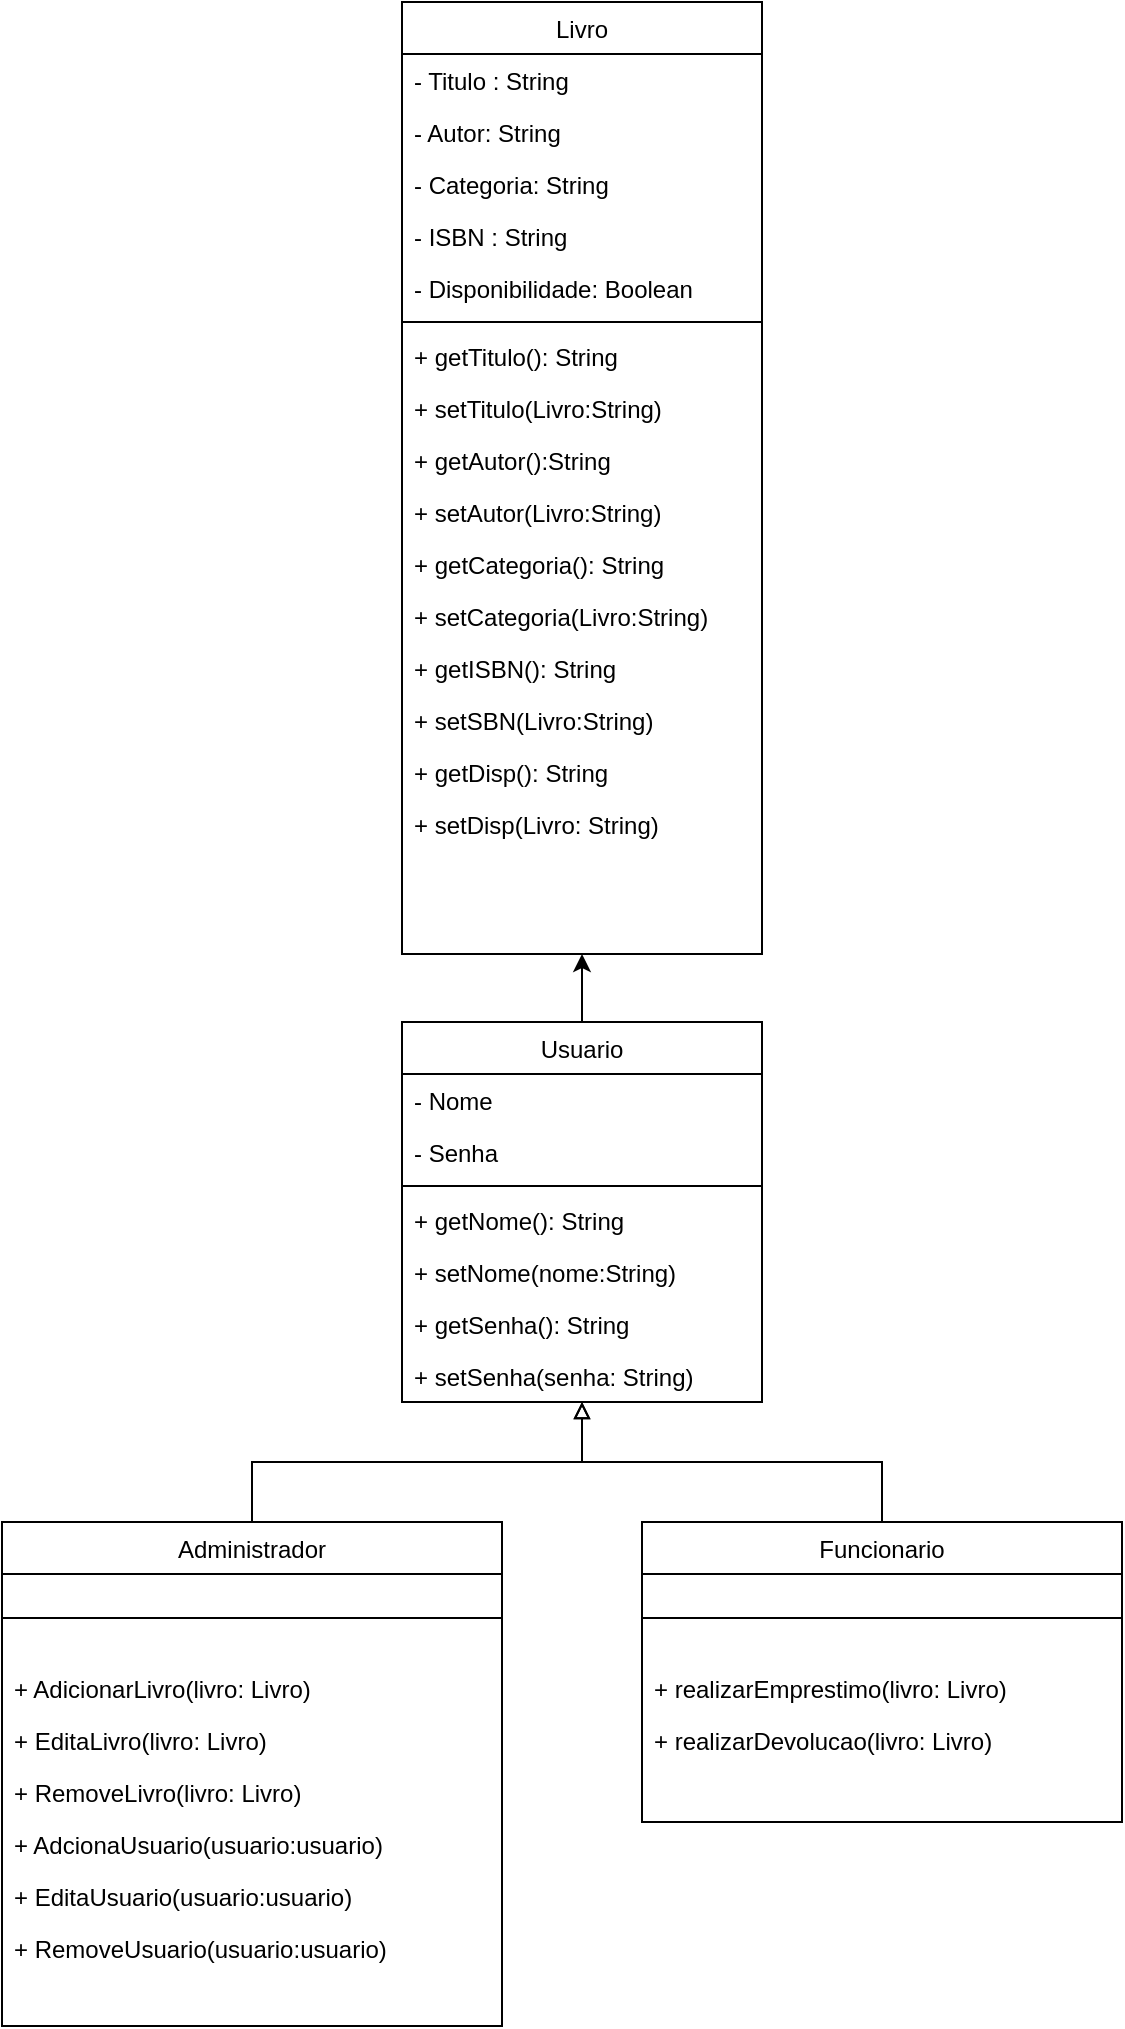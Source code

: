<mxfile version="24.0.3" type="device">
  <diagram id="C5RBs43oDa-KdzZeNtuy" name="Page-1">
    <mxGraphModel dx="880" dy="462" grid="1" gridSize="10" guides="1" tooltips="1" connect="1" arrows="1" fold="1" page="1" pageScale="1" pageWidth="827" pageHeight="1169" math="0" shadow="0">
      <root>
        <mxCell id="WIyWlLk6GJQsqaUBKTNV-0" />
        <mxCell id="WIyWlLk6GJQsqaUBKTNV-1" parent="WIyWlLk6GJQsqaUBKTNV-0" />
        <mxCell id="_ds2Ed_A-K4N8Loi3tq4-5" style="edgeStyle=orthogonalEdgeStyle;rounded=0;orthogonalLoop=1;jettySize=auto;html=1;entryX=0.5;entryY=1;entryDx=0;entryDy=0;endArrow=classic;endFill=1;" edge="1" parent="WIyWlLk6GJQsqaUBKTNV-1" source="zkfFHV4jXpPFQw0GAbJ--6" target="WKV28ZZvLOuYmY-5bXCy-33">
          <mxGeometry relative="1" as="geometry" />
        </mxCell>
        <mxCell id="zkfFHV4jXpPFQw0GAbJ--6" value="Usuario" style="swimlane;fontStyle=0;align=center;verticalAlign=top;childLayout=stackLayout;horizontal=1;startSize=26;horizontalStack=0;resizeParent=1;resizeLast=0;collapsible=1;marginBottom=0;rounded=0;shadow=0;strokeWidth=1;" parent="WIyWlLk6GJQsqaUBKTNV-1" vertex="1">
          <mxGeometry x="280" y="550" width="180" height="190" as="geometry">
            <mxRectangle x="130" y="380" width="160" height="26" as="alternateBounds" />
          </mxGeometry>
        </mxCell>
        <mxCell id="WKV28ZZvLOuYmY-5bXCy-5" value="- Nome" style="text;align=left;verticalAlign=top;spacingLeft=4;spacingRight=4;overflow=hidden;rotatable=0;points=[[0,0.5],[1,0.5]];portConstraint=eastwest;rounded=0;shadow=0;html=0;" parent="zkfFHV4jXpPFQw0GAbJ--6" vertex="1">
          <mxGeometry y="26" width="180" height="26" as="geometry" />
        </mxCell>
        <mxCell id="zkfFHV4jXpPFQw0GAbJ--8" value="- Senha" style="text;align=left;verticalAlign=top;spacingLeft=4;spacingRight=4;overflow=hidden;rotatable=0;points=[[0,0.5],[1,0.5]];portConstraint=eastwest;rounded=0;shadow=0;html=0;" parent="zkfFHV4jXpPFQw0GAbJ--6" vertex="1">
          <mxGeometry y="52" width="180" height="26" as="geometry" />
        </mxCell>
        <mxCell id="zkfFHV4jXpPFQw0GAbJ--9" value="" style="line;html=1;strokeWidth=1;align=left;verticalAlign=middle;spacingTop=-1;spacingLeft=3;spacingRight=3;rotatable=0;labelPosition=right;points=[];portConstraint=eastwest;" parent="zkfFHV4jXpPFQw0GAbJ--6" vertex="1">
          <mxGeometry y="78" width="180" height="8" as="geometry" />
        </mxCell>
        <mxCell id="zkfFHV4jXpPFQw0GAbJ--10" value="+ getNome(): String" style="text;align=left;verticalAlign=top;spacingLeft=4;spacingRight=4;overflow=hidden;rotatable=0;points=[[0,0.5],[1,0.5]];portConstraint=eastwest;fontStyle=0" parent="zkfFHV4jXpPFQw0GAbJ--6" vertex="1">
          <mxGeometry y="86" width="180" height="26" as="geometry" />
        </mxCell>
        <mxCell id="zkfFHV4jXpPFQw0GAbJ--11" value="+ setNome(nome:String)" style="text;align=left;verticalAlign=top;spacingLeft=4;spacingRight=4;overflow=hidden;rotatable=0;points=[[0,0.5],[1,0.5]];portConstraint=eastwest;" parent="zkfFHV4jXpPFQw0GAbJ--6" vertex="1">
          <mxGeometry y="112" width="180" height="26" as="geometry" />
        </mxCell>
        <mxCell id="WKV28ZZvLOuYmY-5bXCy-6" value="+ getSenha(): String&#xa;" style="text;align=left;verticalAlign=top;spacingLeft=4;spacingRight=4;overflow=hidden;rotatable=0;points=[[0,0.5],[1,0.5]];portConstraint=eastwest;" parent="zkfFHV4jXpPFQw0GAbJ--6" vertex="1">
          <mxGeometry y="138" width="180" height="26" as="geometry" />
        </mxCell>
        <mxCell id="WKV28ZZvLOuYmY-5bXCy-7" value="+ setSenha(senha: String)" style="text;align=left;verticalAlign=top;spacingLeft=4;spacingRight=4;overflow=hidden;rotatable=0;points=[[0,0.5],[1,0.5]];portConstraint=eastwest;" parent="zkfFHV4jXpPFQw0GAbJ--6" vertex="1">
          <mxGeometry y="164" width="180" height="26" as="geometry" />
        </mxCell>
        <mxCell id="_ds2Ed_A-K4N8Loi3tq4-3" style="edgeStyle=orthogonalEdgeStyle;rounded=0;orthogonalLoop=1;jettySize=auto;html=1;exitX=0.5;exitY=0;exitDx=0;exitDy=0;endArrow=block;endFill=0;" edge="1" parent="WIyWlLk6GJQsqaUBKTNV-1" source="WKV28ZZvLOuYmY-5bXCy-9" target="zkfFHV4jXpPFQw0GAbJ--6">
          <mxGeometry relative="1" as="geometry" />
        </mxCell>
        <mxCell id="WKV28ZZvLOuYmY-5bXCy-9" value="Administrador" style="swimlane;fontStyle=0;align=center;verticalAlign=top;childLayout=stackLayout;horizontal=1;startSize=26;horizontalStack=0;resizeParent=1;resizeLast=0;collapsible=1;marginBottom=0;rounded=0;shadow=0;strokeWidth=1;" parent="WIyWlLk6GJQsqaUBKTNV-1" vertex="1">
          <mxGeometry x="80" y="800" width="250" height="252" as="geometry">
            <mxRectangle x="130" y="380" width="160" height="26" as="alternateBounds" />
          </mxGeometry>
        </mxCell>
        <mxCell id="WKV28ZZvLOuYmY-5bXCy-12" value="" style="line;html=1;strokeWidth=1;align=left;verticalAlign=middle;spacingTop=-1;spacingLeft=3;spacingRight=3;rotatable=0;labelPosition=right;points=[];portConstraint=eastwest;" parent="WKV28ZZvLOuYmY-5bXCy-9" vertex="1">
          <mxGeometry y="26" width="250" height="44" as="geometry" />
        </mxCell>
        <mxCell id="WKV28ZZvLOuYmY-5bXCy-13" value="+ AdicionarLivro(livro: Livro)" style="text;align=left;verticalAlign=top;spacingLeft=4;spacingRight=4;overflow=hidden;rotatable=0;points=[[0,0.5],[1,0.5]];portConstraint=eastwest;fontStyle=0" parent="WKV28ZZvLOuYmY-5bXCy-9" vertex="1">
          <mxGeometry y="70" width="250" height="26" as="geometry" />
        </mxCell>
        <mxCell id="WKV28ZZvLOuYmY-5bXCy-14" value="+ EditaLivro(livro: Livro)" style="text;align=left;verticalAlign=top;spacingLeft=4;spacingRight=4;overflow=hidden;rotatable=0;points=[[0,0.5],[1,0.5]];portConstraint=eastwest;" parent="WKV28ZZvLOuYmY-5bXCy-9" vertex="1">
          <mxGeometry y="96" width="250" height="26" as="geometry" />
        </mxCell>
        <mxCell id="WKV28ZZvLOuYmY-5bXCy-15" value="+ RemoveLivro(livro: Livro)" style="text;align=left;verticalAlign=top;spacingLeft=4;spacingRight=4;overflow=hidden;rotatable=0;points=[[0,0.5],[1,0.5]];portConstraint=eastwest;" parent="WKV28ZZvLOuYmY-5bXCy-9" vertex="1">
          <mxGeometry y="122" width="250" height="26" as="geometry" />
        </mxCell>
        <mxCell id="WKV28ZZvLOuYmY-5bXCy-16" value="+ AdcionaUsuario(usuario:usuario)" style="text;align=left;verticalAlign=top;spacingLeft=4;spacingRight=4;overflow=hidden;rotatable=0;points=[[0,0.5],[1,0.5]];portConstraint=eastwest;" parent="WKV28ZZvLOuYmY-5bXCy-9" vertex="1">
          <mxGeometry y="148" width="250" height="26" as="geometry" />
        </mxCell>
        <mxCell id="WKV28ZZvLOuYmY-5bXCy-18" value="+ EditaUsuario(usuario:usuario)" style="text;align=left;verticalAlign=top;spacingLeft=4;spacingRight=4;overflow=hidden;rotatable=0;points=[[0,0.5],[1,0.5]];portConstraint=eastwest;" parent="WKV28ZZvLOuYmY-5bXCy-9" vertex="1">
          <mxGeometry y="174" width="250" height="26" as="geometry" />
        </mxCell>
        <mxCell id="WKV28ZZvLOuYmY-5bXCy-19" value="+ RemoveUsuario(usuario:usuario)" style="text;align=left;verticalAlign=top;spacingLeft=4;spacingRight=4;overflow=hidden;rotatable=0;points=[[0,0.5],[1,0.5]];portConstraint=eastwest;" parent="WKV28ZZvLOuYmY-5bXCy-9" vertex="1">
          <mxGeometry y="200" width="250" height="26" as="geometry" />
        </mxCell>
        <mxCell id="_ds2Ed_A-K4N8Loi3tq4-4" style="edgeStyle=orthogonalEdgeStyle;rounded=0;orthogonalLoop=1;jettySize=auto;html=1;endArrow=block;endFill=0;" edge="1" parent="WIyWlLk6GJQsqaUBKTNV-1" source="WKV28ZZvLOuYmY-5bXCy-22" target="zkfFHV4jXpPFQw0GAbJ--6">
          <mxGeometry relative="1" as="geometry" />
        </mxCell>
        <mxCell id="WKV28ZZvLOuYmY-5bXCy-22" value="Funcionario" style="swimlane;fontStyle=0;align=center;verticalAlign=top;childLayout=stackLayout;horizontal=1;startSize=26;horizontalStack=0;resizeParent=1;resizeLast=0;collapsible=1;marginBottom=0;rounded=0;shadow=0;strokeWidth=1;" parent="WIyWlLk6GJQsqaUBKTNV-1" vertex="1">
          <mxGeometry x="400" y="800" width="240" height="150" as="geometry">
            <mxRectangle x="130" y="380" width="160" height="26" as="alternateBounds" />
          </mxGeometry>
        </mxCell>
        <mxCell id="WKV28ZZvLOuYmY-5bXCy-25" value="" style="line;html=1;strokeWidth=1;align=left;verticalAlign=middle;spacingTop=-1;spacingLeft=3;spacingRight=3;rotatable=0;labelPosition=right;points=[];portConstraint=eastwest;" parent="WKV28ZZvLOuYmY-5bXCy-22" vertex="1">
          <mxGeometry y="26" width="240" height="44" as="geometry" />
        </mxCell>
        <mxCell id="WKV28ZZvLOuYmY-5bXCy-26" value="+ realizarEmprestimo(livro: Livro)" style="text;align=left;verticalAlign=top;spacingLeft=4;spacingRight=4;overflow=hidden;rotatable=0;points=[[0,0.5],[1,0.5]];portConstraint=eastwest;fontStyle=0" parent="WKV28ZZvLOuYmY-5bXCy-22" vertex="1">
          <mxGeometry y="70" width="240" height="26" as="geometry" />
        </mxCell>
        <mxCell id="WKV28ZZvLOuYmY-5bXCy-27" value="+ realizarDevolucao(livro: Livro)" style="text;align=left;verticalAlign=top;spacingLeft=4;spacingRight=4;overflow=hidden;rotatable=0;points=[[0,0.5],[1,0.5]];portConstraint=eastwest;" parent="WKV28ZZvLOuYmY-5bXCy-22" vertex="1">
          <mxGeometry y="96" width="240" height="26" as="geometry" />
        </mxCell>
        <mxCell id="WKV28ZZvLOuYmY-5bXCy-33" value="Livro" style="swimlane;fontStyle=0;align=center;verticalAlign=top;childLayout=stackLayout;horizontal=1;startSize=26;horizontalStack=0;resizeParent=1;resizeLast=0;collapsible=1;marginBottom=0;rounded=0;shadow=0;strokeWidth=1;" parent="WIyWlLk6GJQsqaUBKTNV-1" vertex="1">
          <mxGeometry x="280" y="40" width="180" height="476" as="geometry">
            <mxRectangle x="130" y="380" width="160" height="26" as="alternateBounds" />
          </mxGeometry>
        </mxCell>
        <mxCell id="WKV28ZZvLOuYmY-5bXCy-34" value="- Titulo : String" style="text;align=left;verticalAlign=top;spacingLeft=4;spacingRight=4;overflow=hidden;rotatable=0;points=[[0,0.5],[1,0.5]];portConstraint=eastwest;rounded=0;shadow=0;html=0;" parent="WKV28ZZvLOuYmY-5bXCy-33" vertex="1">
          <mxGeometry y="26" width="180" height="26" as="geometry" />
        </mxCell>
        <mxCell id="WKV28ZZvLOuYmY-5bXCy-35" value="- Autor: String" style="text;align=left;verticalAlign=top;spacingLeft=4;spacingRight=4;overflow=hidden;rotatable=0;points=[[0,0.5],[1,0.5]];portConstraint=eastwest;rounded=0;shadow=0;html=0;" parent="WKV28ZZvLOuYmY-5bXCy-33" vertex="1">
          <mxGeometry y="52" width="180" height="26" as="geometry" />
        </mxCell>
        <mxCell id="WKV28ZZvLOuYmY-5bXCy-41" value="- Categoria: String" style="text;align=left;verticalAlign=top;spacingLeft=4;spacingRight=4;overflow=hidden;rotatable=0;points=[[0,0.5],[1,0.5]];portConstraint=eastwest;rounded=0;shadow=0;html=0;" parent="WKV28ZZvLOuYmY-5bXCy-33" vertex="1">
          <mxGeometry y="78" width="180" height="26" as="geometry" />
        </mxCell>
        <mxCell id="WKV28ZZvLOuYmY-5bXCy-42" value="- ISBN : String" style="text;align=left;verticalAlign=top;spacingLeft=4;spacingRight=4;overflow=hidden;rotatable=0;points=[[0,0.5],[1,0.5]];portConstraint=eastwest;rounded=0;shadow=0;html=0;" parent="WKV28ZZvLOuYmY-5bXCy-33" vertex="1">
          <mxGeometry y="104" width="180" height="26" as="geometry" />
        </mxCell>
        <mxCell id="WKV28ZZvLOuYmY-5bXCy-43" value="- Disponibilidade: Boolean " style="text;align=left;verticalAlign=top;spacingLeft=4;spacingRight=4;overflow=hidden;rotatable=0;points=[[0,0.5],[1,0.5]];portConstraint=eastwest;rounded=0;shadow=0;html=0;" parent="WKV28ZZvLOuYmY-5bXCy-33" vertex="1">
          <mxGeometry y="130" width="180" height="26" as="geometry" />
        </mxCell>
        <mxCell id="WKV28ZZvLOuYmY-5bXCy-36" value="" style="line;html=1;strokeWidth=1;align=left;verticalAlign=middle;spacingTop=-1;spacingLeft=3;spacingRight=3;rotatable=0;labelPosition=right;points=[];portConstraint=eastwest;" parent="WKV28ZZvLOuYmY-5bXCy-33" vertex="1">
          <mxGeometry y="156" width="180" height="8" as="geometry" />
        </mxCell>
        <mxCell id="WKV28ZZvLOuYmY-5bXCy-37" value="+ getTitulo(): String" style="text;align=left;verticalAlign=top;spacingLeft=4;spacingRight=4;overflow=hidden;rotatable=0;points=[[0,0.5],[1,0.5]];portConstraint=eastwest;fontStyle=0" parent="WKV28ZZvLOuYmY-5bXCy-33" vertex="1">
          <mxGeometry y="164" width="180" height="26" as="geometry" />
        </mxCell>
        <mxCell id="WKV28ZZvLOuYmY-5bXCy-38" value="+ setTitulo(Livro:String)" style="text;align=left;verticalAlign=top;spacingLeft=4;spacingRight=4;overflow=hidden;rotatable=0;points=[[0,0.5],[1,0.5]];portConstraint=eastwest;" parent="WKV28ZZvLOuYmY-5bXCy-33" vertex="1">
          <mxGeometry y="190" width="180" height="26" as="geometry" />
        </mxCell>
        <mxCell id="WKV28ZZvLOuYmY-5bXCy-44" value="+ getAutor():String" style="text;align=left;verticalAlign=top;spacingLeft=4;spacingRight=4;overflow=hidden;rotatable=0;points=[[0,0.5],[1,0.5]];portConstraint=eastwest;" parent="WKV28ZZvLOuYmY-5bXCy-33" vertex="1">
          <mxGeometry y="216" width="180" height="26" as="geometry" />
        </mxCell>
        <mxCell id="WKV28ZZvLOuYmY-5bXCy-45" value="+ setAutor(Livro:String)" style="text;align=left;verticalAlign=top;spacingLeft=4;spacingRight=4;overflow=hidden;rotatable=0;points=[[0,0.5],[1,0.5]];portConstraint=eastwest;" parent="WKV28ZZvLOuYmY-5bXCy-33" vertex="1">
          <mxGeometry y="242" width="180" height="26" as="geometry" />
        </mxCell>
        <mxCell id="WKV28ZZvLOuYmY-5bXCy-49" value="+ getCategoria(): String" style="text;align=left;verticalAlign=top;spacingLeft=4;spacingRight=4;overflow=hidden;rotatable=0;points=[[0,0.5],[1,0.5]];portConstraint=eastwest;" parent="WKV28ZZvLOuYmY-5bXCy-33" vertex="1">
          <mxGeometry y="268" width="180" height="26" as="geometry" />
        </mxCell>
        <mxCell id="WKV28ZZvLOuYmY-5bXCy-50" value="+ setCategoria(Livro:String)" style="text;align=left;verticalAlign=top;spacingLeft=4;spacingRight=4;overflow=hidden;rotatable=0;points=[[0,0.5],[1,0.5]];portConstraint=eastwest;" parent="WKV28ZZvLOuYmY-5bXCy-33" vertex="1">
          <mxGeometry y="294" width="180" height="26" as="geometry" />
        </mxCell>
        <mxCell id="WKV28ZZvLOuYmY-5bXCy-51" value="+ getISBN(): String" style="text;align=left;verticalAlign=top;spacingLeft=4;spacingRight=4;overflow=hidden;rotatable=0;points=[[0,0.5],[1,0.5]];portConstraint=eastwest;" parent="WKV28ZZvLOuYmY-5bXCy-33" vertex="1">
          <mxGeometry y="320" width="180" height="26" as="geometry" />
        </mxCell>
        <mxCell id="WKV28ZZvLOuYmY-5bXCy-52" value="+ setSBN(Livro:String)" style="text;align=left;verticalAlign=top;spacingLeft=4;spacingRight=4;overflow=hidden;rotatable=0;points=[[0,0.5],[1,0.5]];portConstraint=eastwest;" parent="WKV28ZZvLOuYmY-5bXCy-33" vertex="1">
          <mxGeometry y="346" width="180" height="26" as="geometry" />
        </mxCell>
        <mxCell id="WKV28ZZvLOuYmY-5bXCy-39" value="+ getDisp(): String&#xa;" style="text;align=left;verticalAlign=top;spacingLeft=4;spacingRight=4;overflow=hidden;rotatable=0;points=[[0,0.5],[1,0.5]];portConstraint=eastwest;" parent="WKV28ZZvLOuYmY-5bXCy-33" vertex="1">
          <mxGeometry y="372" width="180" height="26" as="geometry" />
        </mxCell>
        <mxCell id="WKV28ZZvLOuYmY-5bXCy-40" value="+ setDisp(Livro: String)" style="text;align=left;verticalAlign=top;spacingLeft=4;spacingRight=4;overflow=hidden;rotatable=0;points=[[0,0.5],[1,0.5]];portConstraint=eastwest;" parent="WKV28ZZvLOuYmY-5bXCy-33" vertex="1">
          <mxGeometry y="398" width="180" height="26" as="geometry" />
        </mxCell>
      </root>
    </mxGraphModel>
  </diagram>
</mxfile>
